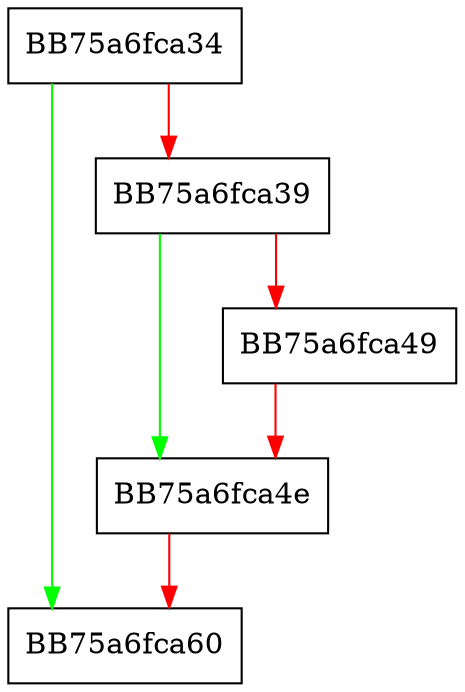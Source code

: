 digraph DeallocateNode {
  node [shape="box"];
  graph [splines=ortho];
  BB75a6fca34 -> BB75a6fca60 [color="green"];
  BB75a6fca34 -> BB75a6fca39 [color="red"];
  BB75a6fca39 -> BB75a6fca4e [color="green"];
  BB75a6fca39 -> BB75a6fca49 [color="red"];
  BB75a6fca49 -> BB75a6fca4e [color="red"];
  BB75a6fca4e -> BB75a6fca60 [color="red"];
}
